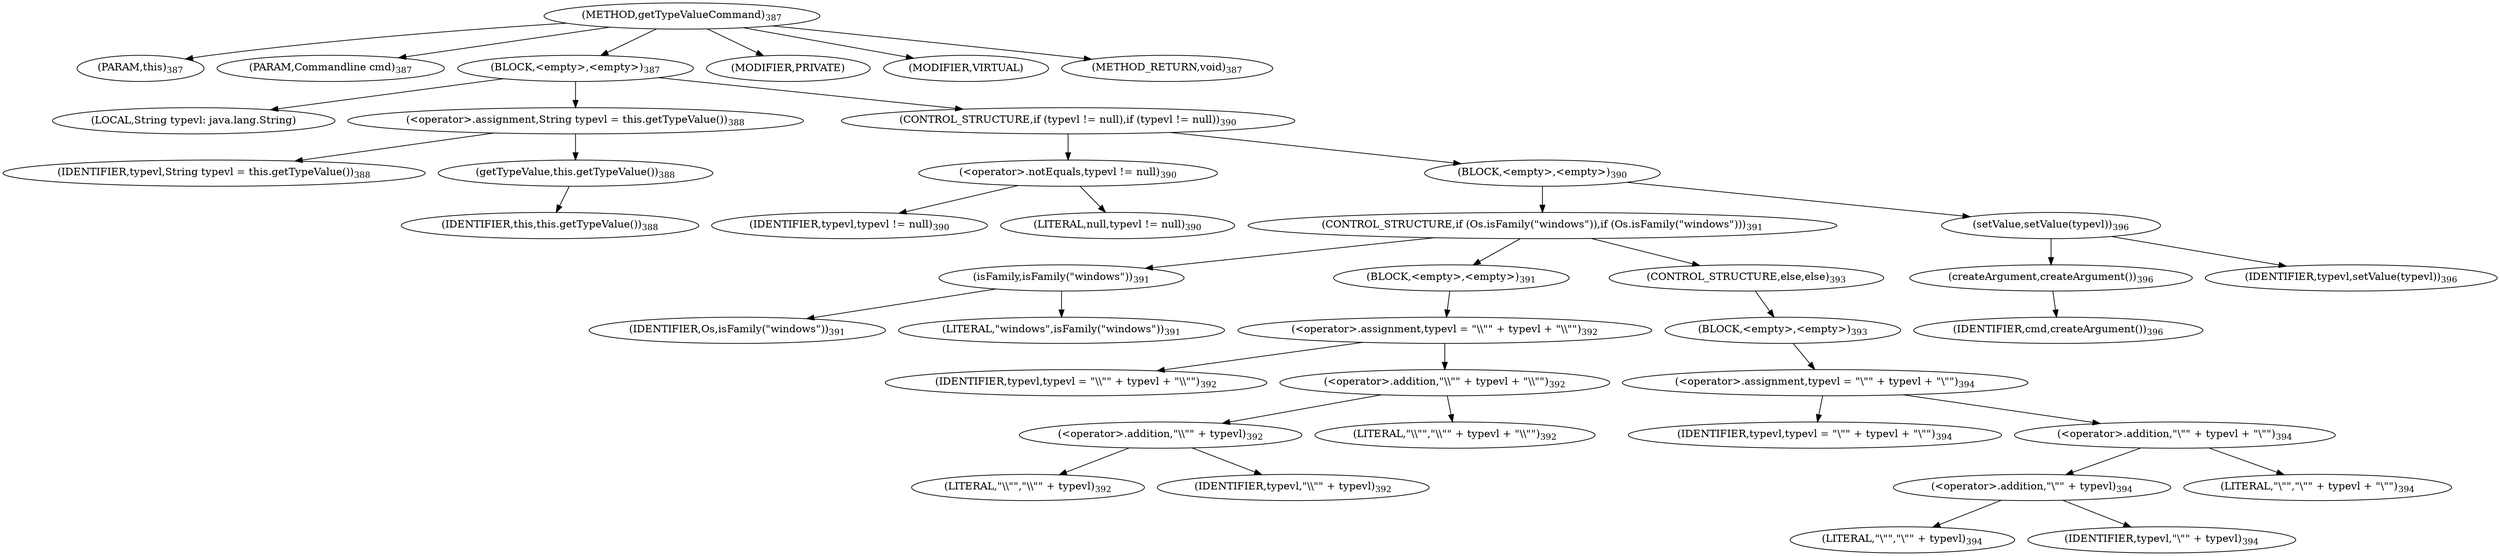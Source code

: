 digraph "getTypeValueCommand" {  
"496" [label = <(METHOD,getTypeValueCommand)<SUB>387</SUB>> ]
"45" [label = <(PARAM,this)<SUB>387</SUB>> ]
"497" [label = <(PARAM,Commandline cmd)<SUB>387</SUB>> ]
"498" [label = <(BLOCK,&lt;empty&gt;,&lt;empty&gt;)<SUB>387</SUB>> ]
"499" [label = <(LOCAL,String typevl: java.lang.String)> ]
"500" [label = <(&lt;operator&gt;.assignment,String typevl = this.getTypeValue())<SUB>388</SUB>> ]
"501" [label = <(IDENTIFIER,typevl,String typevl = this.getTypeValue())<SUB>388</SUB>> ]
"502" [label = <(getTypeValue,this.getTypeValue())<SUB>388</SUB>> ]
"44" [label = <(IDENTIFIER,this,this.getTypeValue())<SUB>388</SUB>> ]
"503" [label = <(CONTROL_STRUCTURE,if (typevl != null),if (typevl != null))<SUB>390</SUB>> ]
"504" [label = <(&lt;operator&gt;.notEquals,typevl != null)<SUB>390</SUB>> ]
"505" [label = <(IDENTIFIER,typevl,typevl != null)<SUB>390</SUB>> ]
"506" [label = <(LITERAL,null,typevl != null)<SUB>390</SUB>> ]
"507" [label = <(BLOCK,&lt;empty&gt;,&lt;empty&gt;)<SUB>390</SUB>> ]
"508" [label = <(CONTROL_STRUCTURE,if (Os.isFamily(&quot;windows&quot;)),if (Os.isFamily(&quot;windows&quot;)))<SUB>391</SUB>> ]
"509" [label = <(isFamily,isFamily(&quot;windows&quot;))<SUB>391</SUB>> ]
"510" [label = <(IDENTIFIER,Os,isFamily(&quot;windows&quot;))<SUB>391</SUB>> ]
"511" [label = <(LITERAL,&quot;windows&quot;,isFamily(&quot;windows&quot;))<SUB>391</SUB>> ]
"512" [label = <(BLOCK,&lt;empty&gt;,&lt;empty&gt;)<SUB>391</SUB>> ]
"513" [label = <(&lt;operator&gt;.assignment,typevl = &quot;\\\&quot;&quot; + typevl + &quot;\\\&quot;&quot;)<SUB>392</SUB>> ]
"514" [label = <(IDENTIFIER,typevl,typevl = &quot;\\\&quot;&quot; + typevl + &quot;\\\&quot;&quot;)<SUB>392</SUB>> ]
"515" [label = <(&lt;operator&gt;.addition,&quot;\\\&quot;&quot; + typevl + &quot;\\\&quot;&quot;)<SUB>392</SUB>> ]
"516" [label = <(&lt;operator&gt;.addition,&quot;\\\&quot;&quot; + typevl)<SUB>392</SUB>> ]
"517" [label = <(LITERAL,&quot;\\\&quot;&quot;,&quot;\\\&quot;&quot; + typevl)<SUB>392</SUB>> ]
"518" [label = <(IDENTIFIER,typevl,&quot;\\\&quot;&quot; + typevl)<SUB>392</SUB>> ]
"519" [label = <(LITERAL,&quot;\\\&quot;&quot;,&quot;\\\&quot;&quot; + typevl + &quot;\\\&quot;&quot;)<SUB>392</SUB>> ]
"520" [label = <(CONTROL_STRUCTURE,else,else)<SUB>393</SUB>> ]
"521" [label = <(BLOCK,&lt;empty&gt;,&lt;empty&gt;)<SUB>393</SUB>> ]
"522" [label = <(&lt;operator&gt;.assignment,typevl = &quot;\&quot;&quot; + typevl + &quot;\&quot;&quot;)<SUB>394</SUB>> ]
"523" [label = <(IDENTIFIER,typevl,typevl = &quot;\&quot;&quot; + typevl + &quot;\&quot;&quot;)<SUB>394</SUB>> ]
"524" [label = <(&lt;operator&gt;.addition,&quot;\&quot;&quot; + typevl + &quot;\&quot;&quot;)<SUB>394</SUB>> ]
"525" [label = <(&lt;operator&gt;.addition,&quot;\&quot;&quot; + typevl)<SUB>394</SUB>> ]
"526" [label = <(LITERAL,&quot;\&quot;&quot;,&quot;\&quot;&quot; + typevl)<SUB>394</SUB>> ]
"527" [label = <(IDENTIFIER,typevl,&quot;\&quot;&quot; + typevl)<SUB>394</SUB>> ]
"528" [label = <(LITERAL,&quot;\&quot;&quot;,&quot;\&quot;&quot; + typevl + &quot;\&quot;&quot;)<SUB>394</SUB>> ]
"529" [label = <(setValue,setValue(typevl))<SUB>396</SUB>> ]
"530" [label = <(createArgument,createArgument())<SUB>396</SUB>> ]
"531" [label = <(IDENTIFIER,cmd,createArgument())<SUB>396</SUB>> ]
"532" [label = <(IDENTIFIER,typevl,setValue(typevl))<SUB>396</SUB>> ]
"533" [label = <(MODIFIER,PRIVATE)> ]
"534" [label = <(MODIFIER,VIRTUAL)> ]
"535" [label = <(METHOD_RETURN,void)<SUB>387</SUB>> ]
  "496" -> "45" 
  "496" -> "497" 
  "496" -> "498" 
  "496" -> "533" 
  "496" -> "534" 
  "496" -> "535" 
  "498" -> "499" 
  "498" -> "500" 
  "498" -> "503" 
  "500" -> "501" 
  "500" -> "502" 
  "502" -> "44" 
  "503" -> "504" 
  "503" -> "507" 
  "504" -> "505" 
  "504" -> "506" 
  "507" -> "508" 
  "507" -> "529" 
  "508" -> "509" 
  "508" -> "512" 
  "508" -> "520" 
  "509" -> "510" 
  "509" -> "511" 
  "512" -> "513" 
  "513" -> "514" 
  "513" -> "515" 
  "515" -> "516" 
  "515" -> "519" 
  "516" -> "517" 
  "516" -> "518" 
  "520" -> "521" 
  "521" -> "522" 
  "522" -> "523" 
  "522" -> "524" 
  "524" -> "525" 
  "524" -> "528" 
  "525" -> "526" 
  "525" -> "527" 
  "529" -> "530" 
  "529" -> "532" 
  "530" -> "531" 
}
